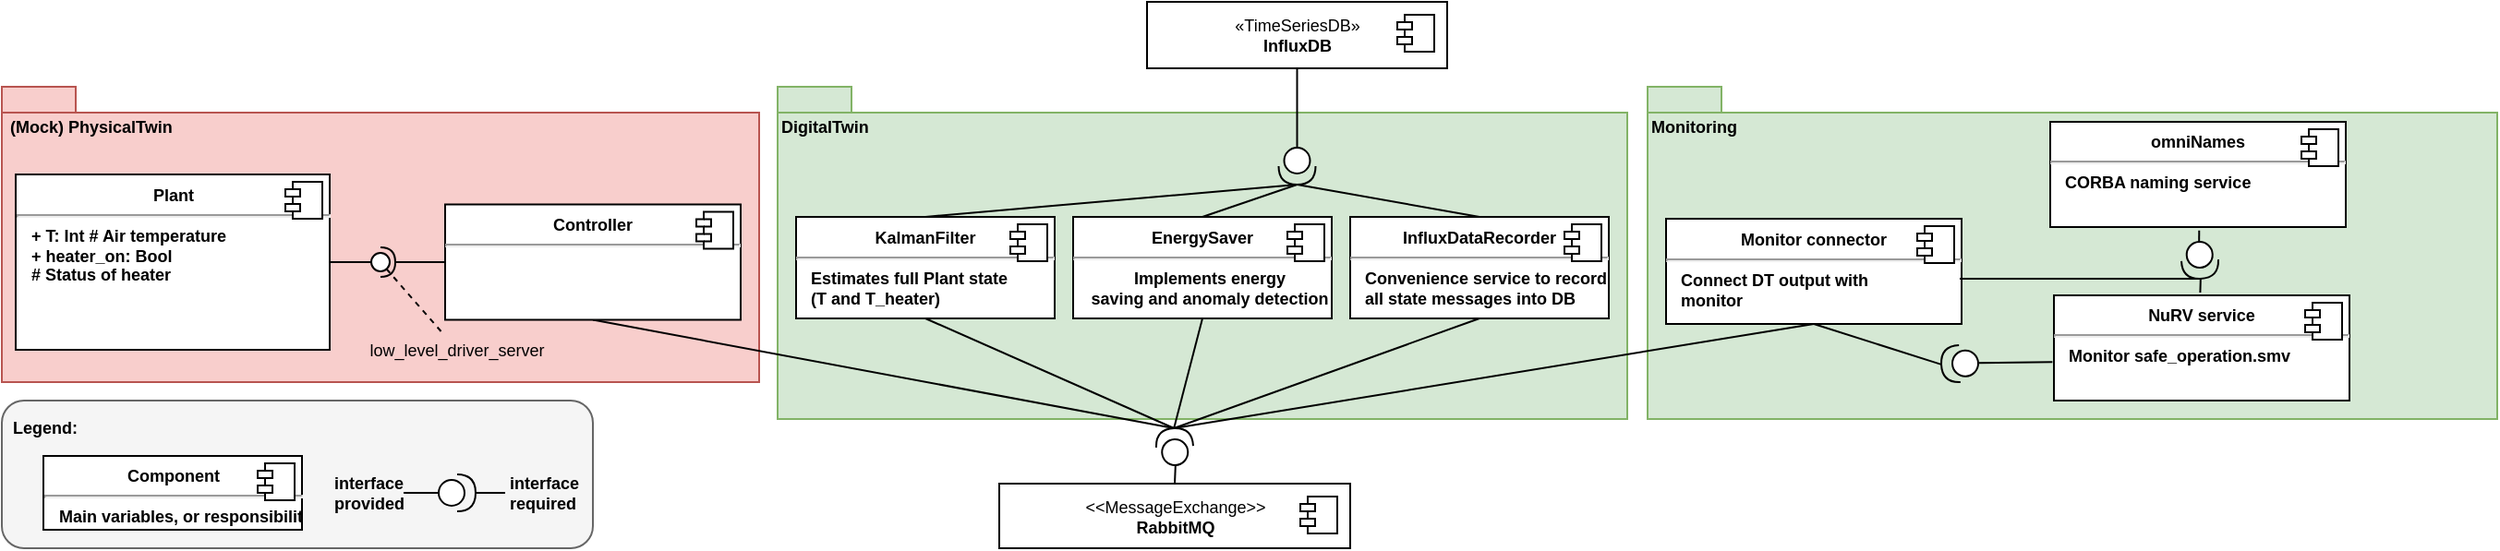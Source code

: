 <mxfile compressed="false" version="24.2.1" type="device">
  <diagram id="1IEk_Nb3fTFsxIXIZDjR" name="Page-1">
    <mxGraphModel dx="1750" dy="875" grid="1" gridSize="10" guides="1" tooltips="1" connect="1" arrows="1" fold="1" page="0" pageScale="1" pageWidth="850" pageHeight="1100" math="1" shadow="0">
      <root>
        <mxCell id="0" />
        <mxCell id="1" parent="0" />
        <mxCell id="ShThiTPjBM2Tm-KsTzZ0-3" value="Monitoring" style="shape=folder;fontStyle=1;spacingTop=10;tabWidth=40;tabHeight=14;tabPosition=left;html=1;verticalAlign=top;align=left;fillColor=#d5e8d4;strokeColor=#82b366;fontSize=9;" vertex="1" parent="1">
          <mxGeometry x="491" y="-90" width="460" height="180" as="geometry" />
        </mxCell>
        <mxCell id="m_n6-F-YFGLFjy7Y0JU2-11" value="" style="rounded=1;whiteSpace=wrap;html=1;fontSize=9;fillColor=#f5f5f5;fontColor=#333333;strokeColor=#666666;" parent="1" vertex="1">
          <mxGeometry x="-400" y="80" width="320" height="80" as="geometry" />
        </mxCell>
        <mxCell id="oWM7RPTnSrJb3YP9Nrb4-1" value="&amp;nbsp;(Mock) PhysicalTwin" style="shape=folder;fontStyle=1;spacingTop=10;tabWidth=40;tabHeight=14;tabPosition=left;html=1;verticalAlign=top;align=left;fillColor=#f8cecc;strokeColor=#b85450;fontSize=9;" parent="1" vertex="1">
          <mxGeometry x="-400" y="-90" width="410" height="160" as="geometry" />
        </mxCell>
        <mxCell id="oWM7RPTnSrJb3YP9Nrb4-2" value="DigitalTwin" style="shape=folder;fontStyle=1;spacingTop=10;tabWidth=40;tabHeight=14;tabPosition=left;html=1;verticalAlign=top;align=left;fillColor=#d5e8d4;strokeColor=#82b366;fontSize=9;" parent="1" vertex="1">
          <mxGeometry x="20" y="-90" width="460" height="180" as="geometry" />
        </mxCell>
        <mxCell id="oWM7RPTnSrJb3YP9Nrb4-9" value="" style="rounded=0;orthogonalLoop=1;jettySize=auto;html=1;endArrow=none;endFill=0;sketch=0;sourcePerimeterSpacing=0;targetPerimeterSpacing=0;exitX=1;exitY=0.5;exitDx=0;exitDy=0;fontSize=9;" parent="1" source="OyYLRLAsNLPhuQtMTE0q-3" target="oWM7RPTnSrJb3YP9Nrb4-11" edge="1">
          <mxGeometry relative="1" as="geometry">
            <mxPoint x="90" y="85" as="sourcePoint" />
          </mxGeometry>
        </mxCell>
        <mxCell id="oWM7RPTnSrJb3YP9Nrb4-10" value="" style="rounded=0;orthogonalLoop=1;jettySize=auto;html=1;endArrow=halfCircle;endFill=0;entryX=0.5;entryY=0.5;endSize=6;strokeWidth=1;sketch=0;fontSize=9;" parent="1" source="OyYLRLAsNLPhuQtMTE0q-1" target="oWM7RPTnSrJb3YP9Nrb4-11" edge="1">
          <mxGeometry relative="1" as="geometry">
            <mxPoint x="-160" y="10" as="sourcePoint" />
          </mxGeometry>
        </mxCell>
        <mxCell id="oWM7RPTnSrJb3YP9Nrb4-11" value="" style="ellipse;whiteSpace=wrap;html=1;align=center;aspect=fixed;resizable=0;points=[];outlineConnect=0;sketch=0;fontSize=9;" parent="1" vertex="1">
          <mxGeometry x="-200" width="10" height="10" as="geometry" />
        </mxCell>
        <mxCell id="oWM7RPTnSrJb3YP9Nrb4-12" value="low_level_driver_server" style="text;html=1;strokeColor=none;fillColor=none;align=center;verticalAlign=middle;whiteSpace=wrap;rounded=0;fontSize=9;" parent="1" vertex="1">
          <mxGeometry x="-221" y="42.5" width="135" height="20" as="geometry" />
        </mxCell>
        <mxCell id="oWM7RPTnSrJb3YP9Nrb4-13" value="&amp;lt;&amp;lt;MessageExchange&amp;gt;&amp;gt;&lt;br style=&quot;font-size: 9px;&quot;&gt;&lt;b style=&quot;font-size: 9px;&quot;&gt;RabbitMQ&lt;/b&gt;" style="html=1;dropTarget=0;fontSize=9;" parent="1" vertex="1">
          <mxGeometry x="140" y="125" width="190" height="35" as="geometry" />
        </mxCell>
        <mxCell id="oWM7RPTnSrJb3YP9Nrb4-14" value="" style="shape=module;jettyWidth=8;jettyHeight=4;fontSize=9;" parent="oWM7RPTnSrJb3YP9Nrb4-13" vertex="1">
          <mxGeometry x="1" width="20" height="20" relative="1" as="geometry">
            <mxPoint x="-27" y="7" as="offset" />
          </mxGeometry>
        </mxCell>
        <mxCell id="oWM7RPTnSrJb3YP9Nrb4-17" value="«TimeSeriesDB»&lt;br style=&quot;font-size: 9px;&quot;&gt;&lt;b style=&quot;font-size: 9px;&quot;&gt;InfluxDB&lt;/b&gt;" style="html=1;dropTarget=0;fontSize=9;" parent="1" vertex="1">
          <mxGeometry x="220" y="-136" width="162.5" height="36" as="geometry" />
        </mxCell>
        <mxCell id="oWM7RPTnSrJb3YP9Nrb4-18" value="" style="shape=module;jettyWidth=8;jettyHeight=4;fontSize=9;" parent="oWM7RPTnSrJb3YP9Nrb4-17" vertex="1">
          <mxGeometry x="1" width="20" height="20" relative="1" as="geometry">
            <mxPoint x="-27" y="7" as="offset" />
          </mxGeometry>
        </mxCell>
        <mxCell id="oWM7RPTnSrJb3YP9Nrb4-21" value="" style="shape=providedRequiredInterface;html=1;verticalLabelPosition=bottom;sketch=0;rotation=-92.4;fontSize=9;" parent="1" vertex="1">
          <mxGeometry x="225" y="95" width="20" height="20" as="geometry" />
        </mxCell>
        <mxCell id="oWM7RPTnSrJb3YP9Nrb4-22" value="" style="endArrow=none;html=1;rounded=0;entryX=0;entryY=0.5;entryDx=0;entryDy=0;entryPerimeter=0;exitX=0.5;exitY=0;exitDx=0;exitDy=0;fontSize=9;" parent="1" target="oWM7RPTnSrJb3YP9Nrb4-21" edge="1" source="oWM7RPTnSrJb3YP9Nrb4-13">
          <mxGeometry width="50" height="50" relative="1" as="geometry">
            <mxPoint x="295" y="114" as="sourcePoint" />
            <mxPoint x="70" y="-37" as="targetPoint" />
          </mxGeometry>
        </mxCell>
        <mxCell id="oWM7RPTnSrJb3YP9Nrb4-23" value="" style="shape=providedRequiredInterface;html=1;verticalLabelPosition=bottom;sketch=0;rotation=90;fontSize=9;" parent="1" vertex="1">
          <mxGeometry x="291.25" y="-57" width="20" height="20" as="geometry" />
        </mxCell>
        <mxCell id="oWM7RPTnSrJb3YP9Nrb4-24" value="" style="endArrow=none;html=1;rounded=0;entryX=0;entryY=0.5;entryDx=0;entryDy=0;entryPerimeter=0;fontSize=9;" parent="1" source="oWM7RPTnSrJb3YP9Nrb4-17" target="oWM7RPTnSrJb3YP9Nrb4-23" edge="1">
          <mxGeometry width="50" height="50" relative="1" as="geometry">
            <mxPoint x="20" y="80" as="sourcePoint" />
            <mxPoint x="70" y="30" as="targetPoint" />
          </mxGeometry>
        </mxCell>
        <mxCell id="oWM7RPTnSrJb3YP9Nrb4-28" value="" style="endArrow=none;html=1;rounded=0;entryX=0.5;entryY=0;entryDx=0;entryDy=0;exitX=1;exitY=0.5;exitDx=0;exitDy=0;exitPerimeter=0;fontSize=9;" parent="1" source="oWM7RPTnSrJb3YP9Nrb4-23" target="OyYLRLAsNLPhuQtMTE0q-5" edge="1">
          <mxGeometry width="50" height="50" relative="1" as="geometry">
            <mxPoint x="191.25" y="-77" as="sourcePoint" />
            <mxPoint x="191.25" y="-57" as="targetPoint" />
          </mxGeometry>
        </mxCell>
        <mxCell id="oWM7RPTnSrJb3YP9Nrb4-29" value="" style="endArrow=none;html=1;rounded=0;entryX=1;entryY=0.5;entryDx=0;entryDy=0;exitX=0.5;exitY=1;exitDx=0;exitDy=0;entryPerimeter=0;fontSize=9;" parent="1" source="OyYLRLAsNLPhuQtMTE0q-5" target="oWM7RPTnSrJb3YP9Nrb4-21" edge="1">
          <mxGeometry width="50" height="50" relative="1" as="geometry">
            <mxPoint x="191.25" y="-37" as="sourcePoint" />
            <mxPoint x="155" y="-7" as="targetPoint" />
          </mxGeometry>
        </mxCell>
        <mxCell id="oWM7RPTnSrJb3YP9Nrb4-33" value="" style="endArrow=none;html=1;rounded=0;entryX=1;entryY=0.5;entryDx=0;entryDy=0;entryPerimeter=0;exitX=0.5;exitY=1;exitDx=0;exitDy=0;fontSize=9;" parent="1" source="OyYLRLAsNLPhuQtMTE0q-7" target="oWM7RPTnSrJb3YP9Nrb4-21" edge="1">
          <mxGeometry width="50" height="50" relative="1" as="geometry">
            <mxPoint x="262.497" y="38" as="sourcePoint" />
            <mxPoint x="105" y="-12" as="targetPoint" />
          </mxGeometry>
        </mxCell>
        <mxCell id="oWM7RPTnSrJb3YP9Nrb4-34" value="" style="endArrow=none;html=1;rounded=0;entryX=1;entryY=0.5;entryDx=0;entryDy=0;entryPerimeter=0;exitX=0.5;exitY=0;exitDx=0;exitDy=0;fontSize=9;" parent="1" source="OyYLRLAsNLPhuQtMTE0q-7" target="oWM7RPTnSrJb3YP9Nrb4-23" edge="1">
          <mxGeometry width="50" height="50" relative="1" as="geometry">
            <mxPoint x="262.763" y="-22" as="sourcePoint" />
            <mxPoint x="190.831" y="103.009" as="targetPoint" />
          </mxGeometry>
        </mxCell>
        <mxCell id="oWM7RPTnSrJb3YP9Nrb4-37" value="" style="endArrow=none;html=1;rounded=0;entryX=1;entryY=0.5;entryDx=0;entryDy=0;entryPerimeter=0;exitX=0.5;exitY=1;exitDx=0;exitDy=0;fontSize=9;" parent="1" source="OyYLRLAsNLPhuQtMTE0q-11" target="oWM7RPTnSrJb3YP9Nrb4-21" edge="1">
          <mxGeometry width="50" height="50" relative="1" as="geometry">
            <mxPoint x="352.5" y="38" as="sourcePoint" />
            <mxPoint x="190.831" y="103.009" as="targetPoint" />
          </mxGeometry>
        </mxCell>
        <mxCell id="oWM7RPTnSrJb3YP9Nrb4-38" value="" style="endArrow=none;html=1;rounded=0;entryX=0.5;entryY=0;entryDx=0;entryDy=0;exitX=1;exitY=0.5;exitDx=0;exitDy=0;exitPerimeter=0;fontSize=9;" parent="1" source="oWM7RPTnSrJb3YP9Nrb4-23" target="OyYLRLAsNLPhuQtMTE0q-11" edge="1">
          <mxGeometry width="50" height="50" relative="1" as="geometry">
            <mxPoint x="330" y="45.064" as="sourcePoint" />
            <mxPoint x="352.5" y="-22" as="targetPoint" />
          </mxGeometry>
        </mxCell>
        <mxCell id="oWM7RPTnSrJb3YP9Nrb4-44" value="" style="endArrow=none;html=1;rounded=0;entryX=1;entryY=0.5;entryDx=0;entryDy=0;exitX=0.5;exitY=1;exitDx=0;exitDy=0;entryPerimeter=0;fontSize=9;" parent="1" source="OyYLRLAsNLPhuQtMTE0q-1" target="oWM7RPTnSrJb3YP9Nrb4-21" edge="1">
          <mxGeometry width="50" height="50" relative="1" as="geometry">
            <mxPoint x="-75" y="70" as="sourcePoint" />
            <mxPoint x="195" y="40" as="targetPoint" />
          </mxGeometry>
        </mxCell>
        <mxCell id="OyYLRLAsNLPhuQtMTE0q-1" value="&lt;p style=&quot;margin: 6px 0px 0px; text-align: center; font-size: 9px;&quot;&gt;&lt;font style=&quot;font-size: 9px;&quot;&gt;&lt;b style=&quot;font-size: 9px;&quot;&gt;Controller&lt;br style=&quot;font-size: 9px;&quot;&gt;&lt;/b&gt;&lt;/font&gt;&lt;/p&gt;&lt;hr style=&quot;font-size: 9px;&quot;&gt;&lt;p style=&quot;margin: 0px 0px 0px 8px; font-size: 9px;&quot;&gt;&lt;br style=&quot;font-size: 9px;&quot;&gt;&lt;/p&gt;" style="align=left;overflow=fill;html=1;dropTarget=0;fontSize=9;" parent="1" vertex="1">
          <mxGeometry x="-160" y="-26.25" width="160" height="62.5" as="geometry" />
        </mxCell>
        <mxCell id="OyYLRLAsNLPhuQtMTE0q-2" value="" style="shape=component;jettyWidth=8;jettyHeight=4;fontSize=9;" parent="OyYLRLAsNLPhuQtMTE0q-1" vertex="1">
          <mxGeometry x="1" width="20" height="20" relative="1" as="geometry">
            <mxPoint x="-24" y="4" as="offset" />
          </mxGeometry>
        </mxCell>
        <mxCell id="OyYLRLAsNLPhuQtMTE0q-3" value="&lt;p style=&quot;margin: 6px 0px 0px; text-align: center; font-size: 9px;&quot;&gt;&lt;font style=&quot;font-size: 9px;&quot;&gt;&lt;b style=&quot;font-size: 9px;&quot;&gt;Plant&lt;br style=&quot;font-size: 9px;&quot;&gt;&lt;/b&gt;&lt;/font&gt;&lt;/p&gt;&lt;hr style=&quot;font-size: 9px;&quot;&gt;&lt;p style=&quot;margin: 0px 0px 0px 8px; font-size: 9px;&quot;&gt;&lt;font style=&quot;font-size: 9px;&quot;&gt;&lt;font style=&quot;font-size: 9px;&quot;&gt;&lt;b style=&quot;font-size: 9px;&quot;&gt;+ T: Int&lt;span style=&quot;white-space: pre; font-size: 9px;&quot;&gt; &lt;/span&gt;# Air temperature&lt;br style=&quot;font-size: 9px;&quot;&gt;+ heater_on: Bool&amp;nbsp;&lt;/b&gt;&lt;/font&gt;&lt;/font&gt;&lt;/p&gt;&lt;p style=&quot;margin: 0px 0px 0px 8px; font-size: 9px;&quot;&gt;&lt;font style=&quot;font-size: 9px;&quot;&gt;&lt;b style=&quot;font-size: 9px;&quot;&gt;# Status of heater&lt;/b&gt;&lt;/font&gt;&lt;/p&gt;" style="align=left;overflow=fill;html=1;dropTarget=0;fontSize=9;" parent="1" vertex="1">
          <mxGeometry x="-392.5" y="-42.5" width="170" height="95" as="geometry" />
        </mxCell>
        <mxCell id="OyYLRLAsNLPhuQtMTE0q-4" value="" style="shape=component;jettyWidth=8;jettyHeight=4;fontSize=9;" parent="OyYLRLAsNLPhuQtMTE0q-3" vertex="1">
          <mxGeometry x="1" width="20" height="20" relative="1" as="geometry">
            <mxPoint x="-24" y="4" as="offset" />
          </mxGeometry>
        </mxCell>
        <mxCell id="OyYLRLAsNLPhuQtMTE0q-5" value="&lt;p style=&quot;margin: 6px 0px 0px; text-align: center; font-size: 9px;&quot;&gt;&lt;font style=&quot;font-size: 9px;&quot;&gt;&lt;b style=&quot;font-size: 9px;&quot;&gt;KalmanFilter&lt;br style=&quot;font-size: 9px;&quot;&gt;&lt;/b&gt;&lt;/font&gt;&lt;/p&gt;&lt;hr style=&quot;font-size: 9px;&quot;&gt;&lt;p style=&quot;margin: 0px 0px 0px 8px; font-size: 9px;&quot;&gt;&lt;font style=&quot;font-size: 9px;&quot;&gt;&lt;b style=&quot;font-size: 9px;&quot;&gt;Estimates full Plant state&amp;nbsp;&lt;/b&gt;&lt;/font&gt;&lt;/p&gt;&lt;p style=&quot;margin: 0px 0px 0px 8px; font-size: 9px;&quot;&gt;&lt;font style=&quot;font-size: 9px;&quot;&gt;&lt;b style=&quot;font-size: 9px;&quot;&gt;(T and T_heater)&lt;/b&gt;&lt;/font&gt;&lt;/p&gt;" style="align=left;overflow=fill;html=1;dropTarget=0;fontSize=9;" parent="1" vertex="1">
          <mxGeometry x="30" y="-19.5" width="140" height="55" as="geometry" />
        </mxCell>
        <mxCell id="OyYLRLAsNLPhuQtMTE0q-6" value="" style="shape=component;jettyWidth=8;jettyHeight=4;fontSize=9;" parent="OyYLRLAsNLPhuQtMTE0q-5" vertex="1">
          <mxGeometry x="1" width="20" height="20" relative="1" as="geometry">
            <mxPoint x="-24" y="4" as="offset" />
          </mxGeometry>
        </mxCell>
        <mxCell id="OyYLRLAsNLPhuQtMTE0q-7" value="&lt;p style=&quot;margin: 6px 0px 0px; text-align: center; font-size: 9px;&quot;&gt;&lt;font style=&quot;font-size: 9px;&quot;&gt;&lt;b style=&quot;font-size: 9px;&quot;&gt;&lt;font style=&quot;font-size: 9px;&quot;&gt;EnergySaver&lt;/font&gt;&lt;br style=&quot;font-size: 9px;&quot;&gt;&lt;/b&gt;&lt;/font&gt;&lt;/p&gt;&lt;hr style=&quot;font-size: 9px;&quot;&gt;&lt;p style=&quot;text-align: center; margin: 0px 0px 0px 8px; font-size: 9px;&quot;&gt;&lt;b style=&quot;font-size: 9px;&quot;&gt;Implements energy&lt;/b&gt;&lt;/p&gt;&lt;p style=&quot;text-align: center; margin: 0px 0px 0px 8px; font-size: 9px;&quot;&gt;&lt;b style=&quot;font-size: 9px;&quot;&gt;saving and anomaly detection&lt;/b&gt;&lt;/p&gt;" style="align=left;overflow=fill;html=1;dropTarget=0;fontSize=9;" parent="1" vertex="1">
          <mxGeometry x="180" y="-19.5" width="140" height="55" as="geometry" />
        </mxCell>
        <mxCell id="OyYLRLAsNLPhuQtMTE0q-8" value="" style="shape=component;jettyWidth=8;jettyHeight=4;fontSize=9;" parent="OyYLRLAsNLPhuQtMTE0q-7" vertex="1">
          <mxGeometry x="1" width="20" height="20" relative="1" as="geometry">
            <mxPoint x="-24" y="4" as="offset" />
          </mxGeometry>
        </mxCell>
        <mxCell id="OyYLRLAsNLPhuQtMTE0q-11" value="&lt;p style=&quot;margin: 6px 0px 0px; text-align: center; font-size: 9px;&quot;&gt;&lt;font style=&quot;font-size: 9px;&quot;&gt;&lt;b style=&quot;font-size: 9px;&quot;&gt;InfluxDataRecorder&lt;br style=&quot;font-size: 9px;&quot;&gt;&lt;/b&gt;&lt;/font&gt;&lt;/p&gt;&lt;hr style=&quot;font-size: 9px;&quot;&gt;&lt;p style=&quot;text-align: justify; margin: 0px 0px 0px 8px; font-size: 9px;&quot;&gt;&lt;font style=&quot;font-size: 9px;&quot;&gt;&lt;b style=&quot;font-size: 9px;&quot;&gt;Convenience service to record&amp;nbsp;&lt;/b&gt;&lt;/font&gt;&lt;/p&gt;&lt;p style=&quot;text-align: justify; margin: 0px 0px 0px 8px; font-size: 9px;&quot;&gt;&lt;font style=&quot;font-size: 9px;&quot;&gt;&lt;b style=&quot;font-size: 9px;&quot;&gt;all state messages into DB&lt;/b&gt;&lt;/font&gt;&lt;/p&gt;" style="align=left;overflow=fill;html=1;dropTarget=0;fontSize=9;" parent="1" vertex="1">
          <mxGeometry x="330" y="-19.5" width="140" height="55" as="geometry" />
        </mxCell>
        <mxCell id="OyYLRLAsNLPhuQtMTE0q-12" value="" style="shape=component;jettyWidth=8;jettyHeight=4;fontSize=9;" parent="OyYLRLAsNLPhuQtMTE0q-11" vertex="1">
          <mxGeometry x="1" width="20" height="20" relative="1" as="geometry">
            <mxPoint x="-24" y="4" as="offset" />
          </mxGeometry>
        </mxCell>
        <mxCell id="m_n6-F-YFGLFjy7Y0JU2-1" value="Legend:" style="text;html=1;strokeColor=none;fillColor=none;align=left;verticalAlign=middle;whiteSpace=wrap;rounded=0;fontStyle=1;spacing=6;fontSize=9;" parent="1" vertex="1">
          <mxGeometry x="-400" y="80" width="80" height="30" as="geometry" />
        </mxCell>
        <mxCell id="m_n6-F-YFGLFjy7Y0JU2-2" value="&lt;p style=&quot;margin: 6px 0px 0px; text-align: center; font-size: 9px;&quot;&gt;&lt;font style=&quot;font-size: 9px;&quot;&gt;&lt;b style=&quot;font-size: 9px;&quot;&gt;Component&lt;br style=&quot;font-size: 9px;&quot;&gt;&lt;/b&gt;&lt;/font&gt;&lt;/p&gt;&lt;hr style=&quot;font-size: 9px;&quot;&gt;&lt;p style=&quot;margin: 0px 0px 0px 8px; font-size: 9px;&quot;&gt;&lt;font style=&quot;font-size: 9px;&quot;&gt;&lt;b style=&quot;font-size: 9px;&quot;&gt;Main variables, or responsibility.&lt;/b&gt;&lt;/font&gt;&lt;/p&gt;" style="align=left;overflow=fill;html=1;dropTarget=0;fontSize=9;" parent="1" vertex="1">
          <mxGeometry x="-377.5" y="110" width="140" height="40" as="geometry" />
        </mxCell>
        <mxCell id="m_n6-F-YFGLFjy7Y0JU2-3" value="" style="shape=component;jettyWidth=8;jettyHeight=4;fontSize=9;" parent="m_n6-F-YFGLFjy7Y0JU2-2" vertex="1">
          <mxGeometry x="1" width="20" height="20" relative="1" as="geometry">
            <mxPoint x="-24" y="4" as="offset" />
          </mxGeometry>
        </mxCell>
        <mxCell id="m_n6-F-YFGLFjy7Y0JU2-4" value="" style="shape=providedRequiredInterface;html=1;verticalLabelPosition=bottom;sketch=0;rotation=0;fontSize=9;" parent="1" vertex="1">
          <mxGeometry x="-163.5" y="120" width="20" height="20" as="geometry" />
        </mxCell>
        <mxCell id="m_n6-F-YFGLFjy7Y0JU2-5" value="&lt;font style=&quot;font-size: 9px;&quot;&gt;&lt;b style=&quot;font-size: 9px;&quot;&gt;interface provided&lt;/b&gt;&lt;/font&gt;" style="text;html=1;strokeColor=none;fillColor=none;align=left;verticalAlign=middle;whiteSpace=wrap;rounded=0;fontStyle=0;fontSize=9;" parent="1" vertex="1">
          <mxGeometry x="-222.5" y="115" width="40" height="30" as="geometry" />
        </mxCell>
        <mxCell id="m_n6-F-YFGLFjy7Y0JU2-6" value="&lt;font style=&quot;font-size: 9px;&quot;&gt;&lt;b style=&quot;font-size: 9px;&quot;&gt;interface required&lt;/b&gt;&lt;/font&gt;" style="text;html=1;strokeColor=none;fillColor=none;align=left;verticalAlign=middle;whiteSpace=wrap;rounded=0;fontStyle=0;fontSize=9;" parent="1" vertex="1">
          <mxGeometry x="-127.5" y="115" width="50" height="30" as="geometry" />
        </mxCell>
        <mxCell id="m_n6-F-YFGLFjy7Y0JU2-8" value="" style="endArrow=none;html=1;rounded=0;fontSize=9;exitX=1;exitY=0.5;exitDx=0;exitDy=0;exitPerimeter=0;" parent="1" source="m_n6-F-YFGLFjy7Y0JU2-4" target="m_n6-F-YFGLFjy7Y0JU2-6" edge="1">
          <mxGeometry width="50" height="50" relative="1" as="geometry">
            <mxPoint x="112.5" y="120" as="sourcePoint" />
            <mxPoint x="162.5" y="70" as="targetPoint" />
          </mxGeometry>
        </mxCell>
        <mxCell id="m_n6-F-YFGLFjy7Y0JU2-9" value="" style="endArrow=none;html=1;rounded=0;fontSize=9;" parent="1" source="m_n6-F-YFGLFjy7Y0JU2-4" target="m_n6-F-YFGLFjy7Y0JU2-5" edge="1">
          <mxGeometry width="50" height="50" relative="1" as="geometry">
            <mxPoint x="112.5" y="120" as="sourcePoint" />
            <mxPoint x="162.5" y="70" as="targetPoint" />
          </mxGeometry>
        </mxCell>
        <mxCell id="qigjusSWMFG9rdPJxevz-1" value="" style="endArrow=none;dashed=1;html=1;rounded=0;fontSize=9;" parent="1" source="oWM7RPTnSrJb3YP9Nrb4-12" target="oWM7RPTnSrJb3YP9Nrb4-11" edge="1">
          <mxGeometry width="50" height="50" relative="1" as="geometry">
            <mxPoint x="70" y="100" as="sourcePoint" />
            <mxPoint x="120" y="50" as="targetPoint" />
          </mxGeometry>
        </mxCell>
        <mxCell id="ShThiTPjBM2Tm-KsTzZ0-1" value="&lt;p style=&quot;margin: 6px 0px 0px; text-align: center; font-size: 9px;&quot;&gt;&lt;b style=&quot;font-size: 9px;&quot;&gt;Monitor connector&lt;/b&gt;&lt;/p&gt;&lt;hr style=&quot;font-size: 9px;&quot;&gt;&lt;p style=&quot;margin: 0px 0px 0px 8px; font-size: 9px;&quot;&gt;&lt;b style=&quot;font-size: 9px;&quot;&gt;Connect DT output with&amp;nbsp;&lt;/b&gt;&lt;/p&gt;&lt;p style=&quot;margin: 0px 0px 0px 8px; font-size: 9px;&quot;&gt;&lt;b style=&quot;font-size: 9px;&quot;&gt;monitor&lt;/b&gt;&lt;/p&gt;" style="align=left;overflow=fill;html=1;dropTarget=0;fontSize=9;" vertex="1" parent="1">
          <mxGeometry x="501" y="-18.5" width="160" height="57" as="geometry" />
        </mxCell>
        <mxCell id="ShThiTPjBM2Tm-KsTzZ0-2" value="" style="shape=component;jettyWidth=8;jettyHeight=4;fontSize=9;" vertex="1" parent="ShThiTPjBM2Tm-KsTzZ0-1">
          <mxGeometry x="1" width="20" height="20" relative="1" as="geometry">
            <mxPoint x="-24" y="4" as="offset" />
          </mxGeometry>
        </mxCell>
        <mxCell id="ShThiTPjBM2Tm-KsTzZ0-4" style="rounded=0;orthogonalLoop=1;jettySize=auto;html=1;exitX=0.5;exitY=1;exitDx=0;exitDy=0;entryX=1;entryY=0.5;entryDx=0;entryDy=0;entryPerimeter=0;endArrow=none;endFill=0;fontSize=9;" edge="1" parent="1" source="ShThiTPjBM2Tm-KsTzZ0-1" target="oWM7RPTnSrJb3YP9Nrb4-21">
          <mxGeometry relative="1" as="geometry" />
        </mxCell>
        <mxCell id="ShThiTPjBM2Tm-KsTzZ0-5" value="&lt;p style=&quot;margin: 6px 0px 0px; text-align: center; font-size: 9px;&quot;&gt;&lt;b&gt;NuRV service&lt;/b&gt;&lt;/p&gt;&lt;hr style=&quot;font-size: 9px;&quot;&gt;&lt;p style=&quot;margin: 0px 0px 0px 8px; font-size: 9px;&quot;&gt;&lt;b&gt;Monitor safe_operation.smv&lt;/b&gt;&lt;/p&gt;" style="align=left;overflow=fill;html=1;dropTarget=0;fontSize=9;" vertex="1" parent="1">
          <mxGeometry x="711" y="23" width="160" height="57" as="geometry" />
        </mxCell>
        <mxCell id="ShThiTPjBM2Tm-KsTzZ0-6" value="" style="shape=component;jettyWidth=8;jettyHeight=4;fontSize=9;" vertex="1" parent="ShThiTPjBM2Tm-KsTzZ0-5">
          <mxGeometry x="1" width="20" height="20" relative="1" as="geometry">
            <mxPoint x="-24" y="4" as="offset" />
          </mxGeometry>
        </mxCell>
        <mxCell id="ShThiTPjBM2Tm-KsTzZ0-7" value="&lt;p style=&quot;margin: 6px 0px 0px; text-align: center; font-size: 9px;&quot;&gt;&lt;b&gt;omniNames&lt;/b&gt;&lt;/p&gt;&lt;hr style=&quot;font-size: 9px;&quot;&gt;&lt;p style=&quot;margin: 0px 0px 0px 8px; font-size: 9px;&quot;&gt;&lt;b&gt;CORBA naming service&lt;/b&gt;&lt;/p&gt;" style="align=left;overflow=fill;html=1;dropTarget=0;fontSize=9;" vertex="1" parent="1">
          <mxGeometry x="709" y="-71" width="160" height="57" as="geometry" />
        </mxCell>
        <mxCell id="ShThiTPjBM2Tm-KsTzZ0-8" value="" style="shape=component;jettyWidth=8;jettyHeight=4;fontSize=9;" vertex="1" parent="ShThiTPjBM2Tm-KsTzZ0-7">
          <mxGeometry x="1" width="20" height="20" relative="1" as="geometry">
            <mxPoint x="-24" y="4" as="offset" />
          </mxGeometry>
        </mxCell>
        <mxCell id="ShThiTPjBM2Tm-KsTzZ0-15" style="rounded=0;orthogonalLoop=1;jettySize=auto;html=1;exitX=1;exitY=0.5;exitDx=0;exitDy=0;exitPerimeter=0;endArrow=none;endFill=0;entryX=0.495;entryY=-0.026;entryDx=0;entryDy=0;entryPerimeter=0;" edge="1" parent="1" source="ShThiTPjBM2Tm-KsTzZ0-12" target="ShThiTPjBM2Tm-KsTzZ0-5">
          <mxGeometry relative="1" as="geometry">
            <mxPoint x="801" y="30" as="targetPoint" />
          </mxGeometry>
        </mxCell>
        <mxCell id="ShThiTPjBM2Tm-KsTzZ0-16" style="rounded=0;orthogonalLoop=1;jettySize=auto;html=1;exitX=0;exitY=0.5;exitDx=0;exitDy=0;exitPerimeter=0;entryX=0.504;entryY=1.033;entryDx=0;entryDy=0;endArrow=none;endFill=0;entryPerimeter=0;" edge="1" parent="1" source="ShThiTPjBM2Tm-KsTzZ0-12" target="ShThiTPjBM2Tm-KsTzZ0-7">
          <mxGeometry relative="1" as="geometry" />
        </mxCell>
        <mxCell id="ShThiTPjBM2Tm-KsTzZ0-12" value="" style="shape=providedRequiredInterface;html=1;verticalLabelPosition=bottom;sketch=0;rotation=-92.4;fontSize=9;direction=west;" vertex="1" parent="1">
          <mxGeometry x="780" y="-6" width="20" height="20" as="geometry" />
        </mxCell>
        <mxCell id="ShThiTPjBM2Tm-KsTzZ0-17" style="rounded=0;orthogonalLoop=1;jettySize=auto;html=1;exitX=1;exitY=0.5;exitDx=0;exitDy=0;exitPerimeter=0;endArrow=none;endFill=0;" edge="1" parent="1" source="ShThiTPjBM2Tm-KsTzZ0-12">
          <mxGeometry relative="1" as="geometry">
            <mxPoint x="660" y="14" as="targetPoint" />
          </mxGeometry>
        </mxCell>
        <mxCell id="ShThiTPjBM2Tm-KsTzZ0-20" style="rounded=0;orthogonalLoop=1;jettySize=auto;html=1;exitX=0;exitY=0.5;exitDx=0;exitDy=0;exitPerimeter=0;entryX=-0.005;entryY=0.634;entryDx=0;entryDy=0;entryPerimeter=0;endArrow=none;endFill=0;" edge="1" parent="1" source="ShThiTPjBM2Tm-KsTzZ0-19" target="ShThiTPjBM2Tm-KsTzZ0-5">
          <mxGeometry relative="1" as="geometry" />
        </mxCell>
        <mxCell id="ShThiTPjBM2Tm-KsTzZ0-21" style="rounded=0;orthogonalLoop=1;jettySize=auto;html=1;exitX=1;exitY=0.5;exitDx=0;exitDy=0;exitPerimeter=0;entryX=0.5;entryY=1;entryDx=0;entryDy=0;endArrow=none;endFill=0;" edge="1" parent="1" source="ShThiTPjBM2Tm-KsTzZ0-19" target="ShThiTPjBM2Tm-KsTzZ0-1">
          <mxGeometry relative="1" as="geometry" />
        </mxCell>
        <mxCell id="ShThiTPjBM2Tm-KsTzZ0-19" value="" style="shape=providedRequiredInterface;html=1;verticalLabelPosition=bottom;sketch=0;rotation=-92.4;fontSize=9;direction=north;" vertex="1" parent="1">
          <mxGeometry x="650" y="50" width="20" height="20" as="geometry" />
        </mxCell>
      </root>
    </mxGraphModel>
  </diagram>
</mxfile>
